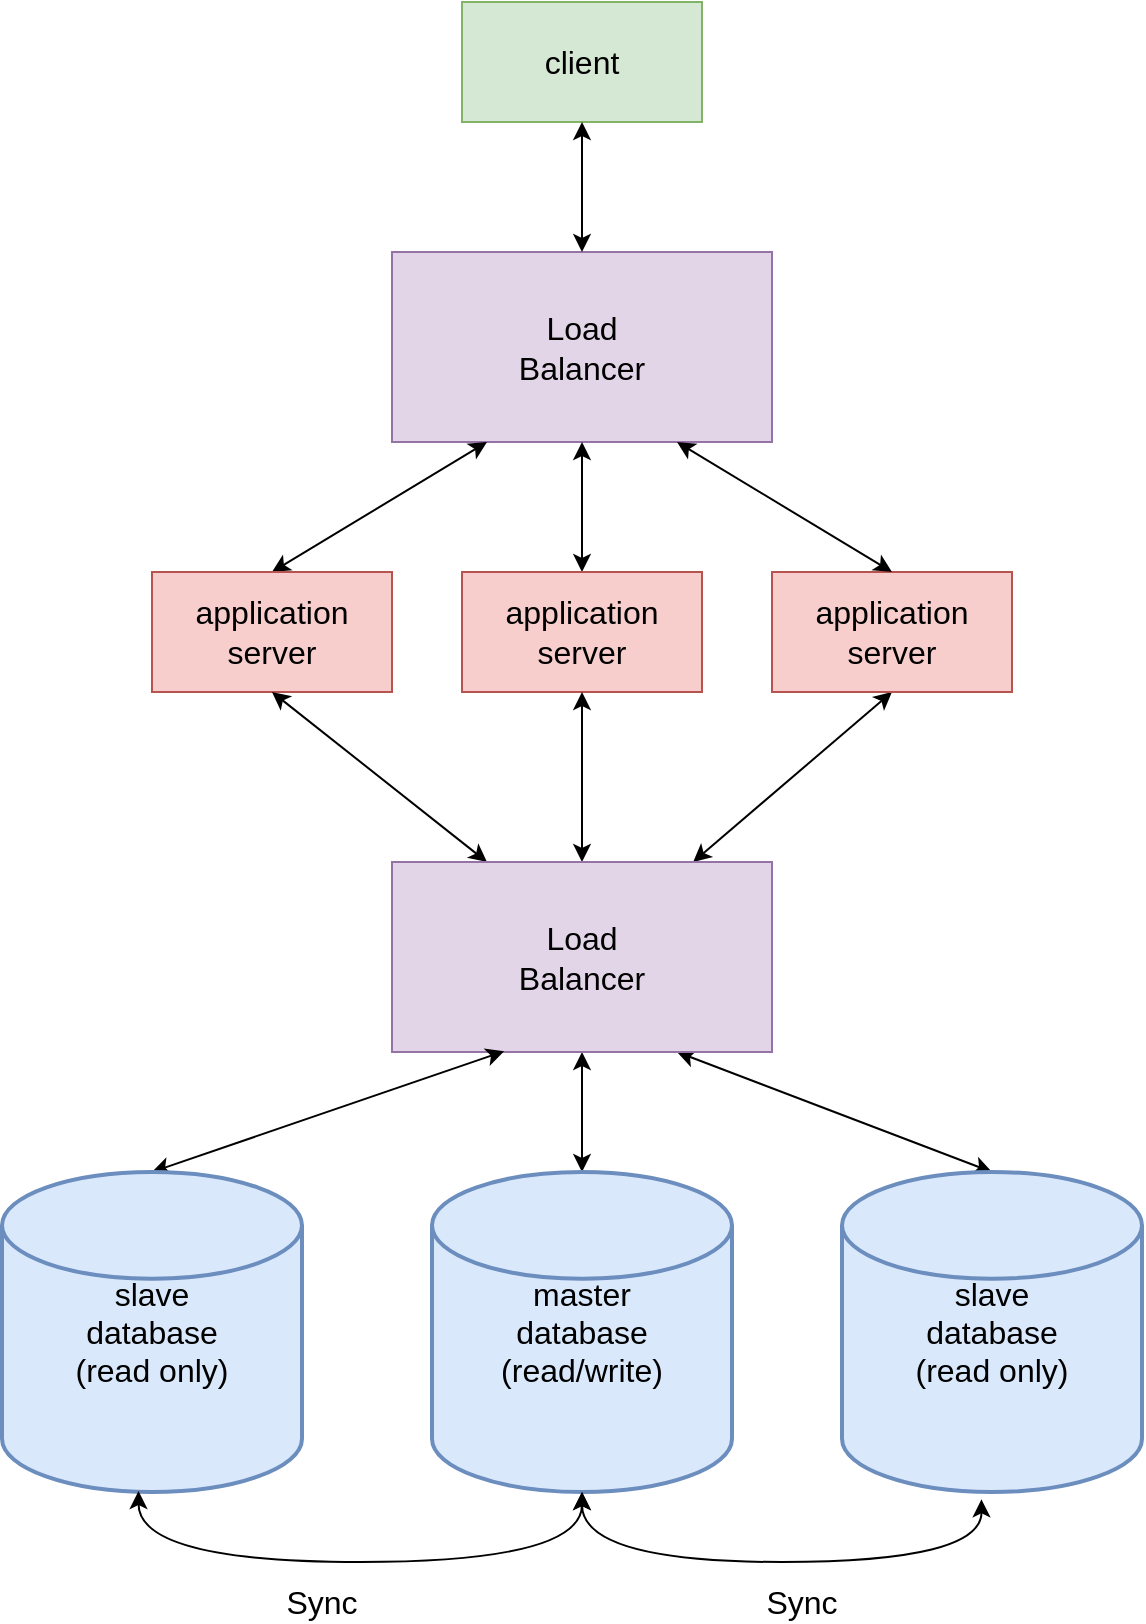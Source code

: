 <mxfile version="14.8.5" type="device"><diagram id="SR3gNIKr7Ia84vaUeidp" name="第1頁"><mxGraphModel dx="981" dy="583" grid="1" gridSize="10" guides="1" tooltips="1" connect="1" arrows="1" fold="1" page="1" pageScale="1" pageWidth="827" pageHeight="1169" math="0" shadow="0"><root><mxCell id="0"/><mxCell id="1" parent="0"/><mxCell id="OBG5ik05aXm_GaqsM_ue-1" value="&lt;font style=&quot;font-size: 16px&quot;&gt;client&lt;/font&gt;" style="rounded=0;whiteSpace=wrap;html=1;fillColor=#d5e8d4;strokeColor=#82b366;" vertex="1" parent="1"><mxGeometry x="340" y="160" width="120" height="60" as="geometry"/></mxCell><mxCell id="OBG5ik05aXm_GaqsM_ue-21" style="edgeStyle=none;rounded=0;orthogonalLoop=1;jettySize=auto;html=1;exitX=0.5;exitY=0;exitDx=0;exitDy=0;exitPerimeter=0;entryX=0.5;entryY=0;entryDx=0;entryDy=0;startArrow=classic;startFill=1;" edge="1" parent="1" source="OBG5ik05aXm_GaqsM_ue-2" target="OBG5ik05aXm_GaqsM_ue-12"><mxGeometry relative="1" as="geometry"/></mxCell><mxCell id="OBG5ik05aXm_GaqsM_ue-2" value="&lt;font style=&quot;font-size: 16px&quot;&gt;master&lt;br&gt;database&lt;br&gt;(read/write)&lt;br&gt;&lt;/font&gt;" style="strokeWidth=2;html=1;shape=mxgraph.flowchart.database;whiteSpace=wrap;fillColor=#dae8fc;strokeColor=#6c8ebf;" vertex="1" parent="1"><mxGeometry x="325" y="745" width="150" height="160" as="geometry"/></mxCell><mxCell id="OBG5ik05aXm_GaqsM_ue-3" value="&lt;span style=&quot;font-size: 16px&quot;&gt;Load&lt;/span&gt;&lt;br style=&quot;font-size: 16px&quot;&gt;&lt;span style=&quot;font-size: 16px&quot;&gt;Balancer&lt;/span&gt;" style="rounded=0;whiteSpace=wrap;html=1;rotation=0;fillColor=#e1d5e7;strokeColor=#9673a6;direction=west;" vertex="1" parent="1"><mxGeometry x="305" y="285" width="190" height="95" as="geometry"/></mxCell><mxCell id="OBG5ik05aXm_GaqsM_ue-4" value="" style="endArrow=classic;html=1;exitX=0.5;exitY=1;exitDx=0;exitDy=0;entryX=0.5;entryY=1;entryDx=0;entryDy=0;startArrow=classic;startFill=1;" edge="1" parent="1" source="OBG5ik05aXm_GaqsM_ue-1" target="OBG5ik05aXm_GaqsM_ue-3"><mxGeometry width="50" height="50" relative="1" as="geometry"><mxPoint x="130" y="515" as="sourcePoint"/><mxPoint x="180" y="465" as="targetPoint"/></mxGeometry></mxCell><mxCell id="OBG5ik05aXm_GaqsM_ue-20" style="edgeStyle=none;rounded=0;orthogonalLoop=1;jettySize=auto;html=1;exitX=0.5;exitY=1;exitDx=0;exitDy=0;startArrow=classic;startFill=1;" edge="1" parent="1" source="OBG5ik05aXm_GaqsM_ue-5" target="OBG5ik05aXm_GaqsM_ue-12"><mxGeometry relative="1" as="geometry"/></mxCell><mxCell id="OBG5ik05aXm_GaqsM_ue-5" value="&lt;font style=&quot;font-size: 16px&quot;&gt;application&lt;br&gt;server&lt;/font&gt;" style="rounded=0;whiteSpace=wrap;html=1;fillColor=#f8cecc;strokeColor=#b85450;" vertex="1" parent="1"><mxGeometry x="495" y="445" width="120" height="60" as="geometry"/></mxCell><mxCell id="OBG5ik05aXm_GaqsM_ue-9" value="" style="rounded=0;orthogonalLoop=1;jettySize=auto;html=1;startArrow=classic;startFill=1;" edge="1" parent="1" source="OBG5ik05aXm_GaqsM_ue-6" target="OBG5ik05aXm_GaqsM_ue-3"><mxGeometry relative="1" as="geometry"/></mxCell><mxCell id="OBG5ik05aXm_GaqsM_ue-6" value="&lt;font style=&quot;font-size: 16px&quot;&gt;application&lt;br&gt;server&lt;/font&gt;" style="rounded=0;whiteSpace=wrap;html=1;fillColor=#f8cecc;strokeColor=#b85450;" vertex="1" parent="1"><mxGeometry x="340" y="445" width="120" height="60" as="geometry"/></mxCell><mxCell id="OBG5ik05aXm_GaqsM_ue-10" value="" style="edgeStyle=none;rounded=0;orthogonalLoop=1;jettySize=auto;html=1;startArrow=classic;startFill=1;entryX=0.75;entryY=0;entryDx=0;entryDy=0;exitX=0.5;exitY=0;exitDx=0;exitDy=0;" edge="1" parent="1" source="OBG5ik05aXm_GaqsM_ue-7" target="OBG5ik05aXm_GaqsM_ue-3"><mxGeometry relative="1" as="geometry"/></mxCell><mxCell id="OBG5ik05aXm_GaqsM_ue-7" value="&lt;font style=&quot;font-size: 16px&quot;&gt;application&lt;br&gt;server&lt;/font&gt;" style="rounded=0;whiteSpace=wrap;html=1;fillColor=#f8cecc;strokeColor=#b85450;" vertex="1" parent="1"><mxGeometry x="185" y="445" width="120" height="60" as="geometry"/></mxCell><mxCell id="OBG5ik05aXm_GaqsM_ue-8" value="" style="endArrow=classic;startArrow=classic;html=1;exitX=0.25;exitY=0;exitDx=0;exitDy=0;entryX=0.5;entryY=0;entryDx=0;entryDy=0;" edge="1" parent="1" source="OBG5ik05aXm_GaqsM_ue-3" target="OBG5ik05aXm_GaqsM_ue-5"><mxGeometry width="50" height="50" relative="1" as="geometry"><mxPoint x="304" y="480" as="sourcePoint"/><mxPoint x="330" y="430" as="targetPoint"/></mxGeometry></mxCell><mxCell id="OBG5ik05aXm_GaqsM_ue-16" value="" style="edgeStyle=orthogonalEdgeStyle;rounded=0;orthogonalLoop=1;jettySize=auto;html=1;startArrow=classic;startFill=1;entryX=0.5;entryY=1;entryDx=0;entryDy=0;entryPerimeter=0;curved=1;exitX=0.465;exitY=1.023;exitDx=0;exitDy=0;exitPerimeter=0;" edge="1" parent="1" source="OBG5ik05aXm_GaqsM_ue-11" target="OBG5ik05aXm_GaqsM_ue-2"><mxGeometry relative="1" as="geometry"><mxPoint x="605" y="1035" as="targetPoint"/><Array as="points"><mxPoint x="600" y="940"/><mxPoint x="400" y="940"/></Array></mxGeometry></mxCell><mxCell id="OBG5ik05aXm_GaqsM_ue-23" style="edgeStyle=none;rounded=0;orthogonalLoop=1;jettySize=auto;html=1;exitX=0.5;exitY=0;exitDx=0;exitDy=0;exitPerimeter=0;entryX=0.25;entryY=0;entryDx=0;entryDy=0;startArrow=classic;startFill=1;" edge="1" parent="1" source="OBG5ik05aXm_GaqsM_ue-11" target="OBG5ik05aXm_GaqsM_ue-12"><mxGeometry relative="1" as="geometry"/></mxCell><mxCell id="OBG5ik05aXm_GaqsM_ue-11" value="&lt;font style=&quot;font-size: 16px&quot;&gt;slave&lt;br&gt;database&lt;br&gt;(read only)&lt;br&gt;&lt;/font&gt;" style="strokeWidth=2;html=1;shape=mxgraph.flowchart.database;whiteSpace=wrap;fillColor=#dae8fc;strokeColor=#6c8ebf;" vertex="1" parent="1"><mxGeometry x="530" y="745" width="150" height="160" as="geometry"/></mxCell><mxCell id="OBG5ik05aXm_GaqsM_ue-18" style="edgeStyle=orthogonalEdgeStyle;curved=1;rounded=0;orthogonalLoop=1;jettySize=auto;html=1;startArrow=classic;startFill=1;" edge="1" parent="1" source="OBG5ik05aXm_GaqsM_ue-12" target="OBG5ik05aXm_GaqsM_ue-6"><mxGeometry relative="1" as="geometry"/></mxCell><mxCell id="OBG5ik05aXm_GaqsM_ue-19" style="rounded=0;orthogonalLoop=1;jettySize=auto;html=1;exitX=0.75;exitY=1;exitDx=0;exitDy=0;entryX=0.5;entryY=1;entryDx=0;entryDy=0;startArrow=classic;startFill=1;" edge="1" parent="1" source="OBG5ik05aXm_GaqsM_ue-12" target="OBG5ik05aXm_GaqsM_ue-7"><mxGeometry relative="1" as="geometry"/></mxCell><mxCell id="OBG5ik05aXm_GaqsM_ue-12" value="&lt;span style=&quot;font-size: 16px&quot;&gt;Load&lt;/span&gt;&lt;br style=&quot;font-size: 16px&quot;&gt;&lt;span style=&quot;font-size: 16px&quot;&gt;Balancer&lt;/span&gt;" style="rounded=0;whiteSpace=wrap;html=1;rotation=0;fillColor=#e1d5e7;strokeColor=#9673a6;direction=west;" vertex="1" parent="1"><mxGeometry x="305" y="590" width="190" height="95" as="geometry"/></mxCell><mxCell id="OBG5ik05aXm_GaqsM_ue-22" style="edgeStyle=none;rounded=0;orthogonalLoop=1;jettySize=auto;html=1;exitX=0.5;exitY=0;exitDx=0;exitDy=0;exitPerimeter=0;entryX=0.705;entryY=0.004;entryDx=0;entryDy=0;entryPerimeter=0;startArrow=classic;startFill=1;" edge="1" parent="1" source="OBG5ik05aXm_GaqsM_ue-14" target="OBG5ik05aXm_GaqsM_ue-12"><mxGeometry relative="1" as="geometry"/></mxCell><mxCell id="OBG5ik05aXm_GaqsM_ue-14" value="&lt;font style=&quot;font-size: 16px&quot;&gt;slave&lt;br&gt;database&lt;br&gt;(read only)&lt;br&gt;&lt;/font&gt;" style="strokeWidth=2;html=1;shape=mxgraph.flowchart.database;whiteSpace=wrap;fillColor=#dae8fc;strokeColor=#6c8ebf;" vertex="1" parent="1"><mxGeometry x="110" y="745" width="150" height="160" as="geometry"/></mxCell><mxCell id="OBG5ik05aXm_GaqsM_ue-17" value="" style="edgeStyle=orthogonalEdgeStyle;rounded=0;orthogonalLoop=1;jettySize=auto;html=1;startArrow=classic;startFill=1;entryX=0.455;entryY=0.997;entryDx=0;entryDy=0;entryPerimeter=0;curved=1;exitX=0.5;exitY=1;exitDx=0;exitDy=0;exitPerimeter=0;" edge="1" parent="1" source="OBG5ik05aXm_GaqsM_ue-2" target="OBG5ik05aXm_GaqsM_ue-14"><mxGeometry relative="1" as="geometry"><mxPoint x="379.75" y="923.68" as="sourcePoint"/><mxPoint x="180" y="920" as="targetPoint"/><Array as="points"><mxPoint x="400" y="940"/><mxPoint x="178" y="940"/></Array></mxGeometry></mxCell><mxCell id="OBG5ik05aXm_GaqsM_ue-24" value="&lt;font style=&quot;font-size: 16px&quot;&gt;Sync&lt;/font&gt;" style="text;html=1;strokeColor=none;fillColor=none;align=center;verticalAlign=middle;whiteSpace=wrap;rounded=0;" vertex="1" parent="1"><mxGeometry x="250" y="950" width="40" height="20" as="geometry"/></mxCell><mxCell id="OBG5ik05aXm_GaqsM_ue-25" value="&lt;font style=&quot;font-size: 16px&quot;&gt;Sync&lt;/font&gt;" style="text;html=1;strokeColor=none;fillColor=none;align=center;verticalAlign=middle;whiteSpace=wrap;rounded=0;" vertex="1" parent="1"><mxGeometry x="490" y="950" width="40" height="20" as="geometry"/></mxCell></root></mxGraphModel></diagram></mxfile>